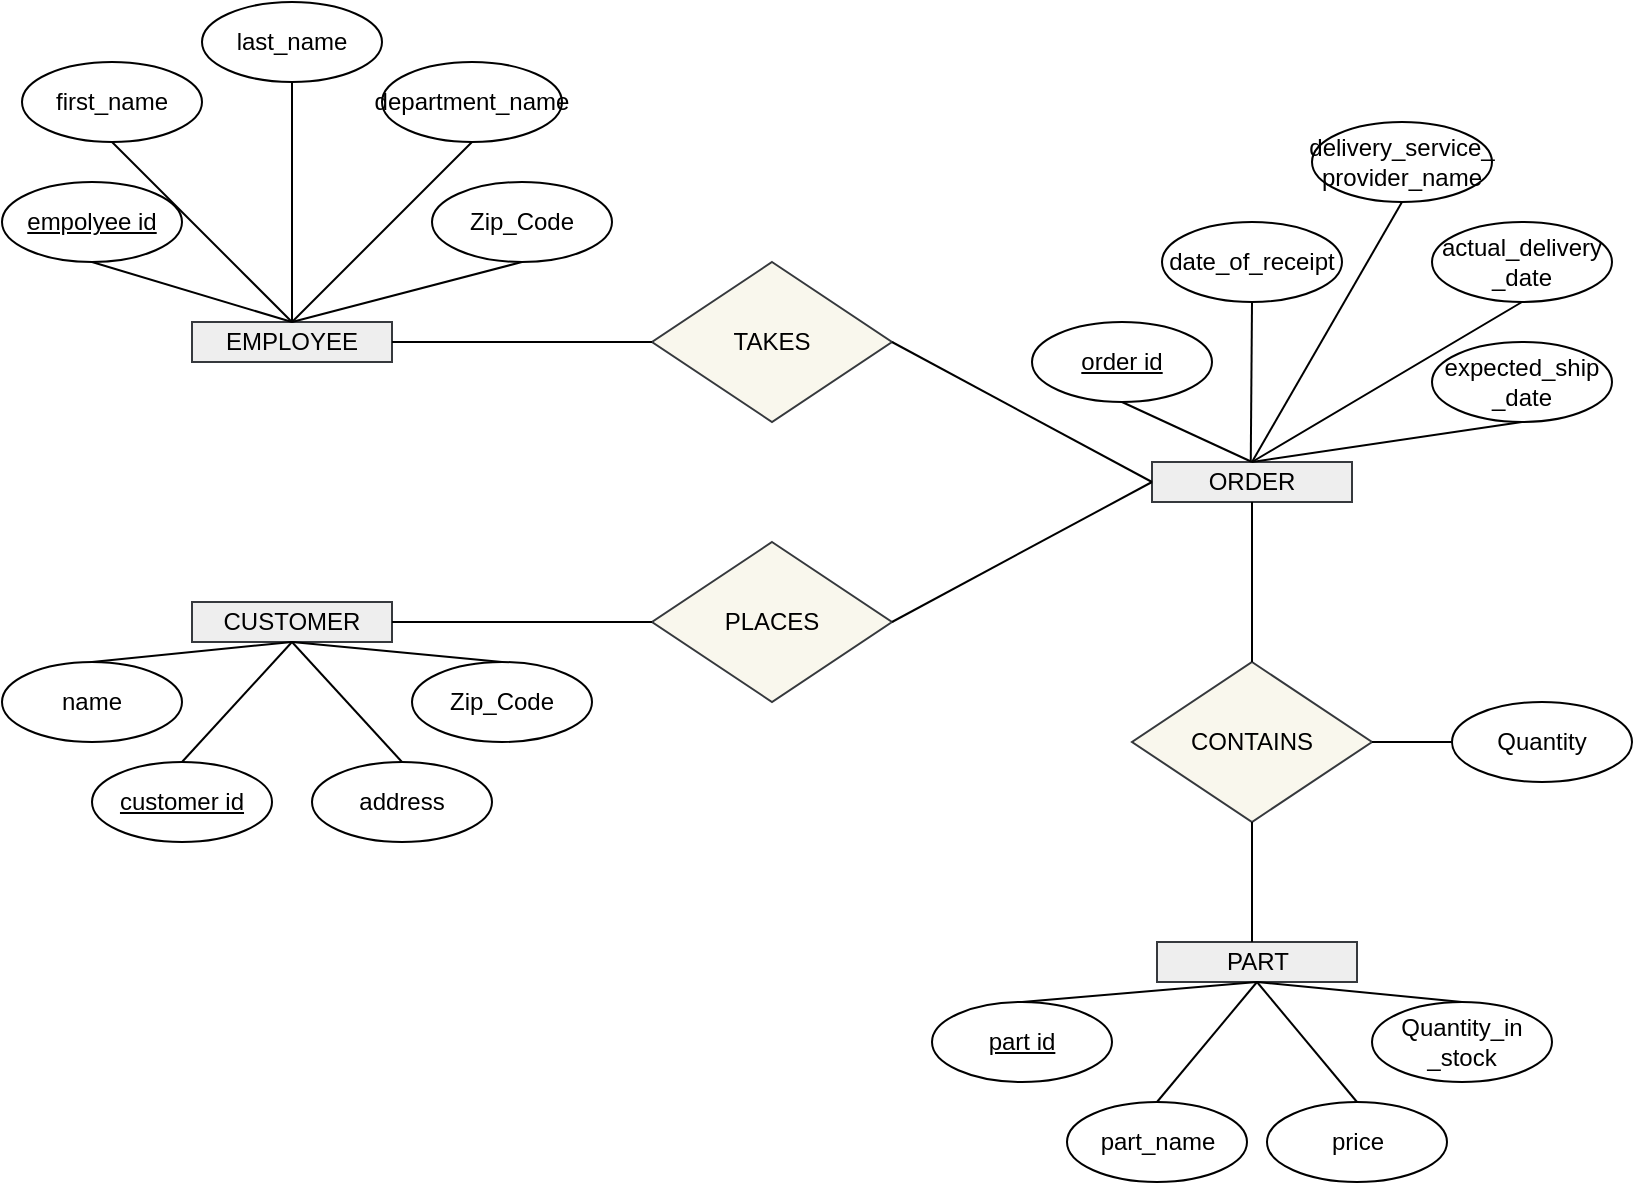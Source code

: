 <mxfile version="28.2.3">
  <diagram id="R2lEEEUBdFMjLlhIrx00" name="Page-1">
    <mxGraphModel dx="1220" dy="681" grid="1" gridSize="10" guides="1" tooltips="1" connect="1" arrows="1" fold="1" page="1" pageScale="1" pageWidth="850" pageHeight="1100" math="0" shadow="0" extFonts="Permanent Marker^https://fonts.googleapis.com/css?family=Permanent+Marker">
      <root>
        <mxCell id="0" />
        <mxCell id="1" parent="0" />
        <mxCell id="ta630WcsLBKMDcRlicdv-1" value="EMPLOYEE" style="rounded=0;whiteSpace=wrap;html=1;fillColor=#eeeeee;strokeColor=#36393d;" vertex="1" parent="1">
          <mxGeometry x="150" y="170" width="100" height="20" as="geometry" />
        </mxCell>
        <mxCell id="ta630WcsLBKMDcRlicdv-2" value="&lt;u&gt;empolyee id&lt;/u&gt;" style="ellipse;whiteSpace=wrap;html=1;" vertex="1" parent="1">
          <mxGeometry x="55" y="100" width="90" height="40" as="geometry" />
        </mxCell>
        <mxCell id="ta630WcsLBKMDcRlicdv-3" value="" style="endArrow=none;html=1;rounded=0;entryX=0.5;entryY=1;entryDx=0;entryDy=0;exitX=0.5;exitY=0;exitDx=0;exitDy=0;" edge="1" parent="1" source="ta630WcsLBKMDcRlicdv-1" target="ta630WcsLBKMDcRlicdv-2">
          <mxGeometry width="50" height="50" relative="1" as="geometry">
            <mxPoint x="400" y="320" as="sourcePoint" />
            <mxPoint x="450" y="270" as="targetPoint" />
          </mxGeometry>
        </mxCell>
        <mxCell id="ta630WcsLBKMDcRlicdv-4" value="PART" style="rounded=0;whiteSpace=wrap;html=1;fillColor=#eeeeee;strokeColor=#36393d;" vertex="1" parent="1">
          <mxGeometry x="632.5" y="480" width="100" height="20" as="geometry" />
        </mxCell>
        <mxCell id="ta630WcsLBKMDcRlicdv-5" value="CUSTOMER" style="rounded=0;whiteSpace=wrap;html=1;fillColor=#eeeeee;strokeColor=#36393d;" vertex="1" parent="1">
          <mxGeometry x="150" y="310" width="100" height="20" as="geometry" />
        </mxCell>
        <mxCell id="ta630WcsLBKMDcRlicdv-6" value="first_name" style="ellipse;whiteSpace=wrap;html=1;" vertex="1" parent="1">
          <mxGeometry x="65" y="40" width="90" height="40" as="geometry" />
        </mxCell>
        <mxCell id="ta630WcsLBKMDcRlicdv-7" value="last_name" style="ellipse;whiteSpace=wrap;html=1;" vertex="1" parent="1">
          <mxGeometry x="155" y="10" width="90" height="40" as="geometry" />
        </mxCell>
        <mxCell id="ta630WcsLBKMDcRlicdv-8" value="department_name" style="ellipse;whiteSpace=wrap;html=1;" vertex="1" parent="1">
          <mxGeometry x="245" y="40" width="90" height="40" as="geometry" />
        </mxCell>
        <mxCell id="ta630WcsLBKMDcRlicdv-9" value="Zip_Code" style="ellipse;whiteSpace=wrap;html=1;" vertex="1" parent="1">
          <mxGeometry x="270" y="100" width="90" height="40" as="geometry" />
        </mxCell>
        <mxCell id="ta630WcsLBKMDcRlicdv-10" value="&lt;u&gt;customer id&lt;/u&gt;" style="ellipse;whiteSpace=wrap;html=1;" vertex="1" parent="1">
          <mxGeometry x="100" y="390" width="90" height="40" as="geometry" />
        </mxCell>
        <mxCell id="ta630WcsLBKMDcRlicdv-11" value="name" style="ellipse;whiteSpace=wrap;html=1;" vertex="1" parent="1">
          <mxGeometry x="55" y="340" width="90" height="40" as="geometry" />
        </mxCell>
        <mxCell id="ta630WcsLBKMDcRlicdv-12" value="address" style="ellipse;whiteSpace=wrap;html=1;" vertex="1" parent="1">
          <mxGeometry x="210" y="390" width="90" height="40" as="geometry" />
        </mxCell>
        <mxCell id="ta630WcsLBKMDcRlicdv-13" value="Zip_Code" style="ellipse;whiteSpace=wrap;html=1;" vertex="1" parent="1">
          <mxGeometry x="260" y="340" width="90" height="40" as="geometry" />
        </mxCell>
        <mxCell id="ta630WcsLBKMDcRlicdv-14" value="&lt;u&gt;part id&lt;/u&gt;" style="ellipse;whiteSpace=wrap;html=1;" vertex="1" parent="1">
          <mxGeometry x="520" y="510" width="90" height="40" as="geometry" />
        </mxCell>
        <mxCell id="ta630WcsLBKMDcRlicdv-15" value="part_name" style="ellipse;whiteSpace=wrap;html=1;" vertex="1" parent="1">
          <mxGeometry x="587.5" y="560" width="90" height="40" as="geometry" />
        </mxCell>
        <mxCell id="ta630WcsLBKMDcRlicdv-16" value="price" style="ellipse;whiteSpace=wrap;html=1;" vertex="1" parent="1">
          <mxGeometry x="687.5" y="560" width="90" height="40" as="geometry" />
        </mxCell>
        <mxCell id="ta630WcsLBKMDcRlicdv-17" value="Quantity_in _stock" style="ellipse;whiteSpace=wrap;html=1;" vertex="1" parent="1">
          <mxGeometry x="740" y="510" width="90" height="40" as="geometry" />
        </mxCell>
        <mxCell id="ta630WcsLBKMDcRlicdv-18" value="ORDER" style="rounded=0;whiteSpace=wrap;html=1;fillColor=#eeeeee;strokeColor=#36393d;" vertex="1" parent="1">
          <mxGeometry x="630" y="240" width="100" height="20" as="geometry" />
        </mxCell>
        <mxCell id="ta630WcsLBKMDcRlicdv-19" value="&lt;u&gt;order id&lt;/u&gt;" style="ellipse;whiteSpace=wrap;html=1;" vertex="1" parent="1">
          <mxGeometry x="570" y="170" width="90" height="40" as="geometry" />
        </mxCell>
        <mxCell id="ta630WcsLBKMDcRlicdv-20" value="date_of_receipt" style="ellipse;whiteSpace=wrap;html=1;" vertex="1" parent="1">
          <mxGeometry x="635" y="120" width="90" height="40" as="geometry" />
        </mxCell>
        <mxCell id="ta630WcsLBKMDcRlicdv-21" value="delivery_service_ provider_name" style="ellipse;whiteSpace=wrap;html=1;" vertex="1" parent="1">
          <mxGeometry x="710" y="70" width="90" height="40" as="geometry" />
        </mxCell>
        <mxCell id="ta630WcsLBKMDcRlicdv-22" value="expected_ship _date" style="ellipse;whiteSpace=wrap;html=1;" vertex="1" parent="1">
          <mxGeometry x="770" y="180" width="90" height="40" as="geometry" />
        </mxCell>
        <mxCell id="ta630WcsLBKMDcRlicdv-23" value="actual_delivery _date" style="ellipse;whiteSpace=wrap;html=1;" vertex="1" parent="1">
          <mxGeometry x="770" y="120" width="90" height="40" as="geometry" />
        </mxCell>
        <mxCell id="ta630WcsLBKMDcRlicdv-24" value="PLACES" style="rhombus;whiteSpace=wrap;html=1;fillColor=#f9f7ed;strokeColor=#36393d;" vertex="1" parent="1">
          <mxGeometry x="380" y="280" width="120" height="80" as="geometry" />
        </mxCell>
        <mxCell id="ta630WcsLBKMDcRlicdv-28" value="TAKES" style="rhombus;whiteSpace=wrap;html=1;fillColor=#f9f7ed;strokeColor=#36393d;" vertex="1" parent="1">
          <mxGeometry x="380" y="140" width="120" height="80" as="geometry" />
        </mxCell>
        <mxCell id="ta630WcsLBKMDcRlicdv-29" value="CONTAINS" style="rhombus;whiteSpace=wrap;html=1;fillColor=#f9f7ed;strokeColor=#36393d;" vertex="1" parent="1">
          <mxGeometry x="620" y="340" width="120" height="80" as="geometry" />
        </mxCell>
        <mxCell id="ta630WcsLBKMDcRlicdv-33" value="Quantity" style="ellipse;whiteSpace=wrap;html=1;" vertex="1" parent="1">
          <mxGeometry x="780" y="360" width="90" height="40" as="geometry" />
        </mxCell>
        <mxCell id="ta630WcsLBKMDcRlicdv-34" value="" style="endArrow=none;html=1;rounded=0;entryX=0.5;entryY=1;entryDx=0;entryDy=0;" edge="1" parent="1" target="ta630WcsLBKMDcRlicdv-6">
          <mxGeometry width="50" height="50" relative="1" as="geometry">
            <mxPoint x="200" y="170" as="sourcePoint" />
            <mxPoint x="150" y="120" as="targetPoint" />
          </mxGeometry>
        </mxCell>
        <mxCell id="ta630WcsLBKMDcRlicdv-35" value="" style="endArrow=none;html=1;rounded=0;entryX=0.5;entryY=1;entryDx=0;entryDy=0;" edge="1" parent="1" source="ta630WcsLBKMDcRlicdv-1" target="ta630WcsLBKMDcRlicdv-7">
          <mxGeometry width="50" height="50" relative="1" as="geometry">
            <mxPoint x="290" y="90" as="sourcePoint" />
            <mxPoint x="190" y="60" as="targetPoint" />
          </mxGeometry>
        </mxCell>
        <mxCell id="ta630WcsLBKMDcRlicdv-36" value="" style="endArrow=none;html=1;rounded=0;entryX=0.5;entryY=1;entryDx=0;entryDy=0;exitX=0.5;exitY=0;exitDx=0;exitDy=0;" edge="1" parent="1" source="ta630WcsLBKMDcRlicdv-1" target="ta630WcsLBKMDcRlicdv-8">
          <mxGeometry width="50" height="50" relative="1" as="geometry">
            <mxPoint x="370" y="180" as="sourcePoint" />
            <mxPoint x="270" y="150" as="targetPoint" />
          </mxGeometry>
        </mxCell>
        <mxCell id="ta630WcsLBKMDcRlicdv-37" value="" style="endArrow=none;html=1;rounded=0;exitX=0.5;exitY=1;exitDx=0;exitDy=0;" edge="1" parent="1" source="ta630WcsLBKMDcRlicdv-9">
          <mxGeometry width="50" height="50" relative="1" as="geometry">
            <mxPoint x="380" y="150" as="sourcePoint" />
            <mxPoint x="200" y="170" as="targetPoint" />
          </mxGeometry>
        </mxCell>
        <mxCell id="ta630WcsLBKMDcRlicdv-38" value="" style="endArrow=none;html=1;rounded=0;entryX=0.5;entryY=1;entryDx=0;entryDy=0;exitX=0.5;exitY=0;exitDx=0;exitDy=0;" edge="1" parent="1" source="ta630WcsLBKMDcRlicdv-13" target="ta630WcsLBKMDcRlicdv-5">
          <mxGeometry width="50" height="50" relative="1" as="geometry">
            <mxPoint x="340" y="320" as="sourcePoint" />
            <mxPoint x="340" y="200" as="targetPoint" />
          </mxGeometry>
        </mxCell>
        <mxCell id="ta630WcsLBKMDcRlicdv-39" value="" style="endArrow=none;html=1;rounded=0;entryX=0.5;entryY=1;entryDx=0;entryDy=0;exitX=0.5;exitY=0;exitDx=0;exitDy=0;" edge="1" parent="1" source="ta630WcsLBKMDcRlicdv-11" target="ta630WcsLBKMDcRlicdv-5">
          <mxGeometry width="50" height="50" relative="1" as="geometry">
            <mxPoint x="340" y="520" as="sourcePoint" />
            <mxPoint x="340" y="400" as="targetPoint" />
          </mxGeometry>
        </mxCell>
        <mxCell id="ta630WcsLBKMDcRlicdv-40" value="" style="endArrow=none;html=1;rounded=0;" edge="1" parent="1">
          <mxGeometry width="50" height="50" relative="1" as="geometry">
            <mxPoint x="145" y="390" as="sourcePoint" />
            <mxPoint x="200" y="330" as="targetPoint" />
          </mxGeometry>
        </mxCell>
        <mxCell id="ta630WcsLBKMDcRlicdv-41" value="" style="endArrow=none;html=1;rounded=0;exitX=0.5;exitY=0;exitDx=0;exitDy=0;" edge="1" parent="1" source="ta630WcsLBKMDcRlicdv-12">
          <mxGeometry width="50" height="50" relative="1" as="geometry">
            <mxPoint x="210" y="500" as="sourcePoint" />
            <mxPoint x="200" y="330" as="targetPoint" />
          </mxGeometry>
        </mxCell>
        <mxCell id="ta630WcsLBKMDcRlicdv-42" value="" style="endArrow=none;html=1;rounded=0;entryX=1;entryY=0.5;entryDx=0;entryDy=0;exitX=0;exitY=0.5;exitDx=0;exitDy=0;" edge="1" parent="1" source="ta630WcsLBKMDcRlicdv-33" target="ta630WcsLBKMDcRlicdv-29">
          <mxGeometry width="50" height="50" relative="1" as="geometry">
            <mxPoint x="530" y="330" as="sourcePoint" />
            <mxPoint x="530" y="210" as="targetPoint" />
          </mxGeometry>
        </mxCell>
        <mxCell id="ta630WcsLBKMDcRlicdv-45" value="" style="endArrow=none;html=1;rounded=0;entryX=0.5;entryY=1;entryDx=0;entryDy=0;exitX=0.5;exitY=0;exitDx=0;exitDy=0;" edge="1" parent="1" source="ta630WcsLBKMDcRlicdv-29" target="ta630WcsLBKMDcRlicdv-18">
          <mxGeometry width="50" height="50" relative="1" as="geometry">
            <mxPoint x="790" y="370" as="sourcePoint" />
            <mxPoint x="750" y="370" as="targetPoint" />
          </mxGeometry>
        </mxCell>
        <mxCell id="ta630WcsLBKMDcRlicdv-46" value="" style="endArrow=none;html=1;rounded=0;entryX=0.5;entryY=1;entryDx=0;entryDy=0;" edge="1" parent="1" target="ta630WcsLBKMDcRlicdv-29">
          <mxGeometry width="50" height="50" relative="1" as="geometry">
            <mxPoint x="680" y="480" as="sourcePoint" />
            <mxPoint x="770" y="320" as="targetPoint" />
          </mxGeometry>
        </mxCell>
        <mxCell id="ta630WcsLBKMDcRlicdv-47" value="" style="endArrow=none;html=1;rounded=0;entryX=0.5;entryY=1;entryDx=0;entryDy=0;exitX=0.5;exitY=0;exitDx=0;exitDy=0;" edge="1" parent="1" source="ta630WcsLBKMDcRlicdv-17" target="ta630WcsLBKMDcRlicdv-4">
          <mxGeometry width="50" height="50" relative="1" as="geometry">
            <mxPoint x="720" y="560" as="sourcePoint" />
            <mxPoint x="720" y="480" as="targetPoint" />
          </mxGeometry>
        </mxCell>
        <mxCell id="ta630WcsLBKMDcRlicdv-48" value="" style="endArrow=none;html=1;rounded=0;entryX=0.5;entryY=1;entryDx=0;entryDy=0;exitX=0.5;exitY=0;exitDx=0;exitDy=0;" edge="1" parent="1" source="ta630WcsLBKMDcRlicdv-16" target="ta630WcsLBKMDcRlicdv-4">
          <mxGeometry width="50" height="50" relative="1" as="geometry">
            <mxPoint x="750" y="630" as="sourcePoint" />
            <mxPoint x="750" y="550" as="targetPoint" />
          </mxGeometry>
        </mxCell>
        <mxCell id="ta630WcsLBKMDcRlicdv-49" value="" style="endArrow=none;html=1;rounded=0;entryX=0.5;entryY=1;entryDx=0;entryDy=0;exitX=0.5;exitY=0;exitDx=0;exitDy=0;" edge="1" parent="1" source="ta630WcsLBKMDcRlicdv-15" target="ta630WcsLBKMDcRlicdv-4">
          <mxGeometry width="50" height="50" relative="1" as="geometry">
            <mxPoint x="850" y="640" as="sourcePoint" />
            <mxPoint x="850" y="560" as="targetPoint" />
          </mxGeometry>
        </mxCell>
        <mxCell id="ta630WcsLBKMDcRlicdv-50" value="" style="endArrow=none;html=1;rounded=0;entryX=0.5;entryY=1;entryDx=0;entryDy=0;exitX=0.5;exitY=0;exitDx=0;exitDy=0;" edge="1" parent="1" source="ta630WcsLBKMDcRlicdv-14" target="ta630WcsLBKMDcRlicdv-4">
          <mxGeometry width="50" height="50" relative="1" as="geometry">
            <mxPoint x="870" y="620" as="sourcePoint" />
            <mxPoint x="870" y="540" as="targetPoint" />
          </mxGeometry>
        </mxCell>
        <mxCell id="ta630WcsLBKMDcRlicdv-51" value="" style="endArrow=none;html=1;rounded=0;entryX=0.5;entryY=1;entryDx=0;entryDy=0;exitX=0.5;exitY=0;exitDx=0;exitDy=0;" edge="1" parent="1" source="ta630WcsLBKMDcRlicdv-18" target="ta630WcsLBKMDcRlicdv-19">
          <mxGeometry width="50" height="50" relative="1" as="geometry">
            <mxPoint x="960" y="590" as="sourcePoint" />
            <mxPoint x="960" y="510" as="targetPoint" />
          </mxGeometry>
        </mxCell>
        <mxCell id="ta630WcsLBKMDcRlicdv-53" value="" style="endArrow=none;html=1;rounded=0;entryX=0.5;entryY=1;entryDx=0;entryDy=0;exitX=0.5;exitY=0;exitDx=0;exitDy=0;" edge="1" parent="1" target="ta630WcsLBKMDcRlicdv-20">
          <mxGeometry width="50" height="50" relative="1" as="geometry">
            <mxPoint x="679.38" y="240" as="sourcePoint" />
            <mxPoint x="679.38" y="160" as="targetPoint" />
          </mxGeometry>
        </mxCell>
        <mxCell id="ta630WcsLBKMDcRlicdv-55" value="" style="endArrow=none;html=1;rounded=0;entryX=0.5;entryY=1;entryDx=0;entryDy=0;" edge="1" parent="1" target="ta630WcsLBKMDcRlicdv-21">
          <mxGeometry width="50" height="50" relative="1" as="geometry">
            <mxPoint x="680" y="240" as="sourcePoint" />
            <mxPoint x="760" y="150" as="targetPoint" />
          </mxGeometry>
        </mxCell>
        <mxCell id="ta630WcsLBKMDcRlicdv-56" value="" style="endArrow=none;html=1;rounded=0;entryX=0.5;entryY=1;entryDx=0;entryDy=0;exitX=0.5;exitY=0;exitDx=0;exitDy=0;" edge="1" parent="1" source="ta630WcsLBKMDcRlicdv-18" target="ta630WcsLBKMDcRlicdv-23">
          <mxGeometry width="50" height="50" relative="1" as="geometry">
            <mxPoint x="890" y="310" as="sourcePoint" />
            <mxPoint x="890" y="230" as="targetPoint" />
          </mxGeometry>
        </mxCell>
        <mxCell id="ta630WcsLBKMDcRlicdv-57" value="" style="endArrow=none;html=1;rounded=0;entryX=0.5;entryY=1;entryDx=0;entryDy=0;exitX=0.5;exitY=0;exitDx=0;exitDy=0;" edge="1" parent="1" source="ta630WcsLBKMDcRlicdv-18" target="ta630WcsLBKMDcRlicdv-22">
          <mxGeometry width="50" height="50" relative="1" as="geometry">
            <mxPoint x="880" y="280" as="sourcePoint" />
            <mxPoint x="880" y="200" as="targetPoint" />
          </mxGeometry>
        </mxCell>
        <mxCell id="ta630WcsLBKMDcRlicdv-58" value="" style="endArrow=none;html=1;rounded=0;exitX=0;exitY=0.5;exitDx=0;exitDy=0;" edge="1" parent="1" source="ta630WcsLBKMDcRlicdv-28">
          <mxGeometry width="50" height="50" relative="1" as="geometry">
            <mxPoint x="790" y="290" as="sourcePoint" />
            <mxPoint x="250" y="180" as="targetPoint" />
          </mxGeometry>
        </mxCell>
        <mxCell id="ta630WcsLBKMDcRlicdv-59" value="" style="endArrow=none;html=1;rounded=0;exitX=0;exitY=0.5;exitDx=0;exitDy=0;" edge="1" parent="1" source="ta630WcsLBKMDcRlicdv-24">
          <mxGeometry width="50" height="50" relative="1" as="geometry">
            <mxPoint x="540" y="370" as="sourcePoint" />
            <mxPoint x="250" y="320" as="targetPoint" />
          </mxGeometry>
        </mxCell>
        <mxCell id="ta630WcsLBKMDcRlicdv-60" value="" style="endArrow=none;html=1;rounded=0;entryX=1;entryY=0.5;entryDx=0;entryDy=0;exitX=0;exitY=0.5;exitDx=0;exitDy=0;" edge="1" parent="1" source="ta630WcsLBKMDcRlicdv-18" target="ta630WcsLBKMDcRlicdv-28">
          <mxGeometry width="50" height="50" relative="1" as="geometry">
            <mxPoint x="570" y="400" as="sourcePoint" />
            <mxPoint x="570" y="320" as="targetPoint" />
          </mxGeometry>
        </mxCell>
        <mxCell id="ta630WcsLBKMDcRlicdv-61" value="" style="endArrow=none;html=1;rounded=0;entryX=1;entryY=0.5;entryDx=0;entryDy=0;" edge="1" parent="1" target="ta630WcsLBKMDcRlicdv-24">
          <mxGeometry width="50" height="50" relative="1" as="geometry">
            <mxPoint x="630" y="250" as="sourcePoint" />
            <mxPoint x="520" y="310" as="targetPoint" />
          </mxGeometry>
        </mxCell>
      </root>
    </mxGraphModel>
  </diagram>
</mxfile>
